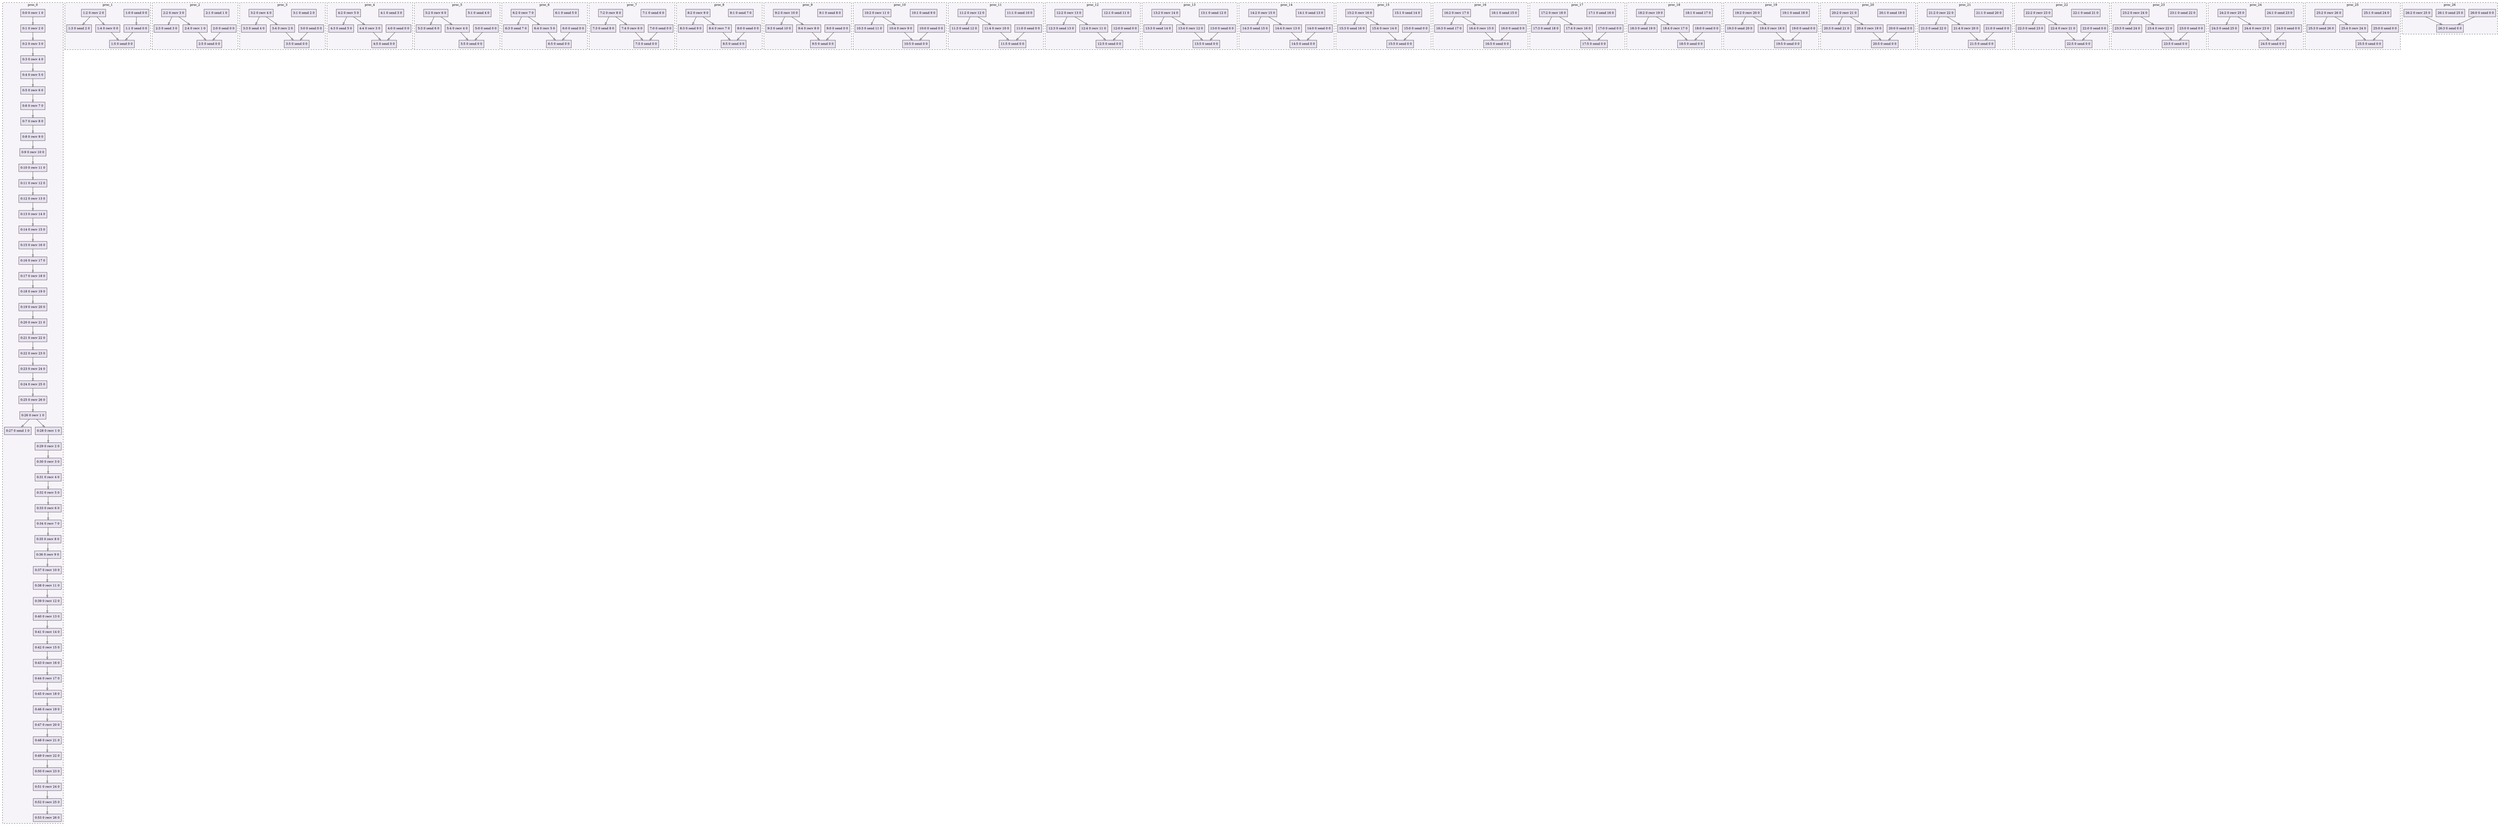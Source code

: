 digraph{node[shape=record style=filled colorscheme=purd9 fillcolor=2];subgraph cluster0{style=dashed;colorscheme=purd9;bgcolor=1;edge[arrowhead=empty];label=proc_0;0[label="0:0 0 recv 1 0"];1[label="0:1 0 recv 2 0"];2[label="0:2 0 recv 3 0"];3[label="0:3 0 recv 4 0"];4[label="0:4 0 recv 5 0"];5[label="0:5 0 recv 6 0"];6[label="0:6 0 recv 7 0"];7[label="0:7 0 recv 8 0"];8[label="0:8 0 recv 9 0"];9[label="0:9 0 recv 10 0"];10[label="0:10 0 recv 11 0"];11[label="0:11 0 recv 12 0"];12[label="0:12 0 recv 13 0"];13[label="0:13 0 recv 14 0"];14[label="0:14 0 recv 15 0"];15[label="0:15 0 recv 16 0"];16[label="0:16 0 recv 17 0"];17[label="0:17 0 recv 18 0"];18[label="0:18 0 recv 19 0"];19[label="0:19 0 recv 20 0"];20[label="0:20 0 recv 21 0"];21[label="0:21 0 recv 22 0"];22[label="0:22 0 recv 23 0"];23[label="0:23 0 recv 24 0"];24[label="0:24 0 recv 25 0"];25[label="0:25 0 recv 26 0"];26[label="0:26 0 recv 1 0"];27[label="0:27 0 send 1 0"];28[label="0:28 0 recv 1 0"];29[label="0:29 0 recv 2 0"];30[label="0:30 0 recv 3 0"];31[label="0:31 0 recv 4 0"];32[label="0:32 0 recv 5 0"];33[label="0:33 0 recv 6 0"];34[label="0:34 0 recv 7 0"];35[label="0:35 0 recv 8 0"];36[label="0:36 0 recv 9 0"];37[label="0:37 0 recv 10 0"];38[label="0:38 0 recv 11 0"];39[label="0:39 0 recv 12 0"];40[label="0:40 0 recv 13 0"];41[label="0:41 0 recv 14 0"];42[label="0:42 0 recv 15 0"];43[label="0:43 0 recv 16 0"];44[label="0:44 0 recv 17 0"];45[label="0:45 0 recv 18 0"];46[label="0:46 0 recv 19 0"];47[label="0:47 0 recv 20 0"];48[label="0:48 0 recv 21 0"];49[label="0:49 0 recv 22 0"];50[label="0:50 0 recv 23 0"];51[label="0:51 0 recv 24 0"];52[label="0:52 0 recv 25 0"];53[label="0:53 0 recv 26 0"];0->1;1->2;2->3;3->4;4->5;5->6;6->7;7->8;8->9;9->10;10->11;11->12;12->13;13->14;14->15;15->16;16->17;17->18;18->19;19->20;20->21;21->22;22->23;23->24;24->25;25->26;26->27;26->28;28->29;29->30;30->31;31->32;32->33;33->34;34->35;35->36;36->37;37->38;38->39;39->40;40->41;41->42;42->43;43->44;44->45;45->46;46->47;47->48;48->49;49->50;50->51;51->52;52->53;}subgraph cluster1{style=dashed;colorscheme=purd9;bgcolor=1;edge[arrowhead=empty];label=proc_1;54[label="1:0 0 send 0 0"];55[label="1:1 0 send 0 0"];56[label="1:2 0 recv 2 0"];57[label="1:3 0 send 2 0"];58[label="1:4 0 recv 0 0"];59[label="1:5 0 send 0 0"];54->55;56->57;56->58;58->59;55->59;}subgraph cluster2{style=dashed;colorscheme=purd9;bgcolor=1;edge[arrowhead=empty];label=proc_2;60[label="2:0 0 send 0 0"];61[label="2:1 0 send 1 0"];62[label="2:2 0 recv 3 0"];63[label="2:3 0 send 3 0"];64[label="2:4 0 recv 1 0"];65[label="2:5 0 send 0 0"];62->63;62->64;64->65;60->65;}subgraph cluster3{style=dashed;colorscheme=purd9;bgcolor=1;edge[arrowhead=empty];label=proc_3;66[label="3:0 0 send 0 0"];67[label="3:1 0 send 2 0"];68[label="3:2 0 recv 4 0"];69[label="3:3 0 send 4 0"];70[label="3:4 0 recv 2 0"];71[label="3:5 0 send 0 0"];68->69;68->70;70->71;66->71;}subgraph cluster4{style=dashed;colorscheme=purd9;bgcolor=1;edge[arrowhead=empty];label=proc_4;72[label="4:0 0 send 0 0"];73[label="4:1 0 send 3 0"];74[label="4:2 0 recv 5 0"];75[label="4:3 0 send 5 0"];76[label="4:4 0 recv 3 0"];77[label="4:5 0 send 0 0"];74->75;74->76;76->77;72->77;}subgraph cluster5{style=dashed;colorscheme=purd9;bgcolor=1;edge[arrowhead=empty];label=proc_5;78[label="5:0 0 send 0 0"];79[label="5:1 0 send 4 0"];80[label="5:2 0 recv 6 0"];81[label="5:3 0 send 6 0"];82[label="5:4 0 recv 4 0"];83[label="5:5 0 send 0 0"];80->81;80->82;82->83;78->83;}subgraph cluster6{style=dashed;colorscheme=purd9;bgcolor=1;edge[arrowhead=empty];label=proc_6;84[label="6:0 0 send 0 0"];85[label="6:1 0 send 5 0"];86[label="6:2 0 recv 7 0"];87[label="6:3 0 send 7 0"];88[label="6:4 0 recv 5 0"];89[label="6:5 0 send 0 0"];86->87;86->88;88->89;84->89;}subgraph cluster7{style=dashed;colorscheme=purd9;bgcolor=1;edge[arrowhead=empty];label=proc_7;90[label="7:0 0 send 0 0"];91[label="7:1 0 send 6 0"];92[label="7:2 0 recv 8 0"];93[label="7:3 0 send 8 0"];94[label="7:4 0 recv 6 0"];95[label="7:5 0 send 0 0"];92->93;92->94;94->95;90->95;}subgraph cluster8{style=dashed;colorscheme=purd9;bgcolor=1;edge[arrowhead=empty];label=proc_8;96[label="8:0 0 send 0 0"];97[label="8:1 0 send 7 0"];98[label="8:2 0 recv 9 0"];99[label="8:3 0 send 9 0"];100[label="8:4 0 recv 7 0"];101[label="8:5 0 send 0 0"];98->99;98->100;100->101;96->101;}subgraph cluster9{style=dashed;colorscheme=purd9;bgcolor=1;edge[arrowhead=empty];label=proc_9;102[label="9:0 0 send 0 0"];103[label="9:1 0 send 8 0"];104[label="9:2 0 recv 10 0"];105[label="9:3 0 send 10 0"];106[label="9:4 0 recv 8 0"];107[label="9:5 0 send 0 0"];104->105;104->106;106->107;102->107;}subgraph cluster10{style=dashed;colorscheme=purd9;bgcolor=1;edge[arrowhead=empty];label=proc_10;108[label="10:0 0 send 0 0"];109[label="10:1 0 send 9 0"];110[label="10:2 0 recv 11 0"];111[label="10:3 0 send 11 0"];112[label="10:4 0 recv 9 0"];113[label="10:5 0 send 0 0"];110->111;110->112;112->113;108->113;}subgraph cluster11{style=dashed;colorscheme=purd9;bgcolor=1;edge[arrowhead=empty];label=proc_11;114[label="11:0 0 send 0 0"];115[label="11:1 0 send 10 0"];116[label="11:2 0 recv 12 0"];117[label="11:3 0 send 12 0"];118[label="11:4 0 recv 10 0"];119[label="11:5 0 send 0 0"];116->117;116->118;118->119;114->119;}subgraph cluster12{style=dashed;colorscheme=purd9;bgcolor=1;edge[arrowhead=empty];label=proc_12;120[label="12:0 0 send 0 0"];121[label="12:1 0 send 11 0"];122[label="12:2 0 recv 13 0"];123[label="12:3 0 send 13 0"];124[label="12:4 0 recv 11 0"];125[label="12:5 0 send 0 0"];122->123;122->124;124->125;120->125;}subgraph cluster13{style=dashed;colorscheme=purd9;bgcolor=1;edge[arrowhead=empty];label=proc_13;126[label="13:0 0 send 0 0"];127[label="13:1 0 send 12 0"];128[label="13:2 0 recv 14 0"];129[label="13:3 0 send 14 0"];130[label="13:4 0 recv 12 0"];131[label="13:5 0 send 0 0"];128->129;128->130;130->131;126->131;}subgraph cluster14{style=dashed;colorscheme=purd9;bgcolor=1;edge[arrowhead=empty];label=proc_14;132[label="14:0 0 send 0 0"];133[label="14:1 0 send 13 0"];134[label="14:2 0 recv 15 0"];135[label="14:3 0 send 15 0"];136[label="14:4 0 recv 13 0"];137[label="14:5 0 send 0 0"];134->135;134->136;136->137;132->137;}subgraph cluster15{style=dashed;colorscheme=purd9;bgcolor=1;edge[arrowhead=empty];label=proc_15;138[label="15:0 0 send 0 0"];139[label="15:1 0 send 14 0"];140[label="15:2 0 recv 16 0"];141[label="15:3 0 send 16 0"];142[label="15:4 0 recv 14 0"];143[label="15:5 0 send 0 0"];140->141;140->142;142->143;138->143;}subgraph cluster16{style=dashed;colorscheme=purd9;bgcolor=1;edge[arrowhead=empty];label=proc_16;144[label="16:0 0 send 0 0"];145[label="16:1 0 send 15 0"];146[label="16:2 0 recv 17 0"];147[label="16:3 0 send 17 0"];148[label="16:4 0 recv 15 0"];149[label="16:5 0 send 0 0"];146->147;146->148;148->149;144->149;}subgraph cluster17{style=dashed;colorscheme=purd9;bgcolor=1;edge[arrowhead=empty];label=proc_17;150[label="17:0 0 send 0 0"];151[label="17:1 0 send 16 0"];152[label="17:2 0 recv 18 0"];153[label="17:3 0 send 18 0"];154[label="17:4 0 recv 16 0"];155[label="17:5 0 send 0 0"];152->153;152->154;154->155;150->155;}subgraph cluster18{style=dashed;colorscheme=purd9;bgcolor=1;edge[arrowhead=empty];label=proc_18;156[label="18:0 0 send 0 0"];157[label="18:1 0 send 17 0"];158[label="18:2 0 recv 19 0"];159[label="18:3 0 send 19 0"];160[label="18:4 0 recv 17 0"];161[label="18:5 0 send 0 0"];158->159;158->160;160->161;156->161;}subgraph cluster19{style=dashed;colorscheme=purd9;bgcolor=1;edge[arrowhead=empty];label=proc_19;162[label="19:0 0 send 0 0"];163[label="19:1 0 send 18 0"];164[label="19:2 0 recv 20 0"];165[label="19:3 0 send 20 0"];166[label="19:4 0 recv 18 0"];167[label="19:5 0 send 0 0"];164->165;164->166;166->167;162->167;}subgraph cluster20{style=dashed;colorscheme=purd9;bgcolor=1;edge[arrowhead=empty];label=proc_20;168[label="20:0 0 send 0 0"];169[label="20:1 0 send 19 0"];170[label="20:2 0 recv 21 0"];171[label="20:3 0 send 21 0"];172[label="20:4 0 recv 19 0"];173[label="20:5 0 send 0 0"];170->171;170->172;172->173;168->173;}subgraph cluster21{style=dashed;colorscheme=purd9;bgcolor=1;edge[arrowhead=empty];label=proc_21;174[label="21:0 0 send 0 0"];175[label="21:1 0 send 20 0"];176[label="21:2 0 recv 22 0"];177[label="21:3 0 send 22 0"];178[label="21:4 0 recv 20 0"];179[label="21:5 0 send 0 0"];176->177;176->178;178->179;174->179;}subgraph cluster22{style=dashed;colorscheme=purd9;bgcolor=1;edge[arrowhead=empty];label=proc_22;180[label="22:0 0 send 0 0"];181[label="22:1 0 send 21 0"];182[label="22:2 0 recv 23 0"];183[label="22:3 0 send 23 0"];184[label="22:4 0 recv 21 0"];185[label="22:5 0 send 0 0"];182->183;182->184;184->185;180->185;}subgraph cluster23{style=dashed;colorscheme=purd9;bgcolor=1;edge[arrowhead=empty];label=proc_23;186[label="23:0 0 send 0 0"];187[label="23:1 0 send 22 0"];188[label="23:2 0 recv 24 0"];189[label="23:3 0 send 24 0"];190[label="23:4 0 recv 22 0"];191[label="23:5 0 send 0 0"];188->189;188->190;190->191;186->191;}subgraph cluster24{style=dashed;colorscheme=purd9;bgcolor=1;edge[arrowhead=empty];label=proc_24;192[label="24:0 0 send 0 0"];193[label="24:1 0 send 23 0"];194[label="24:2 0 recv 25 0"];195[label="24:3 0 send 25 0"];196[label="24:4 0 recv 23 0"];197[label="24:5 0 send 0 0"];194->195;194->196;196->197;192->197;}subgraph cluster25{style=dashed;colorscheme=purd9;bgcolor=1;edge[arrowhead=empty];label=proc_25;198[label="25:0 0 send 0 0"];199[label="25:1 0 send 24 0"];200[label="25:2 0 recv 26 0"];201[label="25:3 0 send 26 0"];202[label="25:4 0 recv 24 0"];203[label="25:5 0 send 0 0"];200->201;200->202;202->203;198->203;}subgraph cluster26{style=dashed;colorscheme=purd9;bgcolor=1;edge[arrowhead=empty];label=proc_26;204[label="26:0 0 send 0 0"];205[label="26:1 0 send 25 0"];206[label="26:2 0 recv 25 0"];207[label="26:3 0 send 0 0"];206->207;204->207;}}